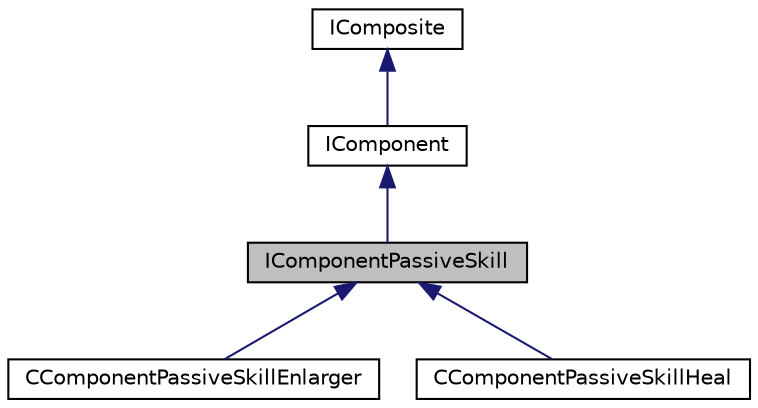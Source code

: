 digraph "IComponentPassiveSkill"
{
  edge [fontname="Helvetica",fontsize="10",labelfontname="Helvetica",labelfontsize="10"];
  node [fontname="Helvetica",fontsize="10",shape=record];
  Node1 [label="IComponentPassiveSkill",height=0.2,width=0.4,color="black", fillcolor="grey75", style="filled", fontcolor="black"];
  Node2 -> Node1 [dir="back",color="midnightblue",fontsize="10",style="solid"];
  Node2 [label="IComponent",height=0.2,width=0.4,color="black", fillcolor="white", style="filled",URL="$classIComponent.html",tooltip="Интерфейс компоненты "];
  Node3 -> Node2 [dir="back",color="midnightblue",fontsize="10",style="solid"];
  Node3 [label="IComposite",height=0.2,width=0.4,color="black", fillcolor="white", style="filled",URL="$classIComposite.html",tooltip="Класс IComposite Объекты Game, Player, Point, Tower, Component являются наследниками компоновщика..."];
  Node1 -> Node4 [dir="back",color="midnightblue",fontsize="10",style="solid"];
  Node4 [label="CComponentPassiveSkillEnlarger",height=0.2,width=0.4,color="black", fillcolor="white", style="filled",URL="$classCComponentPassiveSkillEnlarger.html",tooltip="Реализация интерфейса компоненты пассивной способности добычи ресурсов "];
  Node1 -> Node5 [dir="back",color="midnightblue",fontsize="10",style="solid"];
  Node5 [label="CComponentPassiveSkillHeal",height=0.2,width=0.4,color="black", fillcolor="white", style="filled",URL="$classCComponentPassiveSkillHeal.html",tooltip="Реализация интерфейса компоненты пассивной способности лечения "];
}
